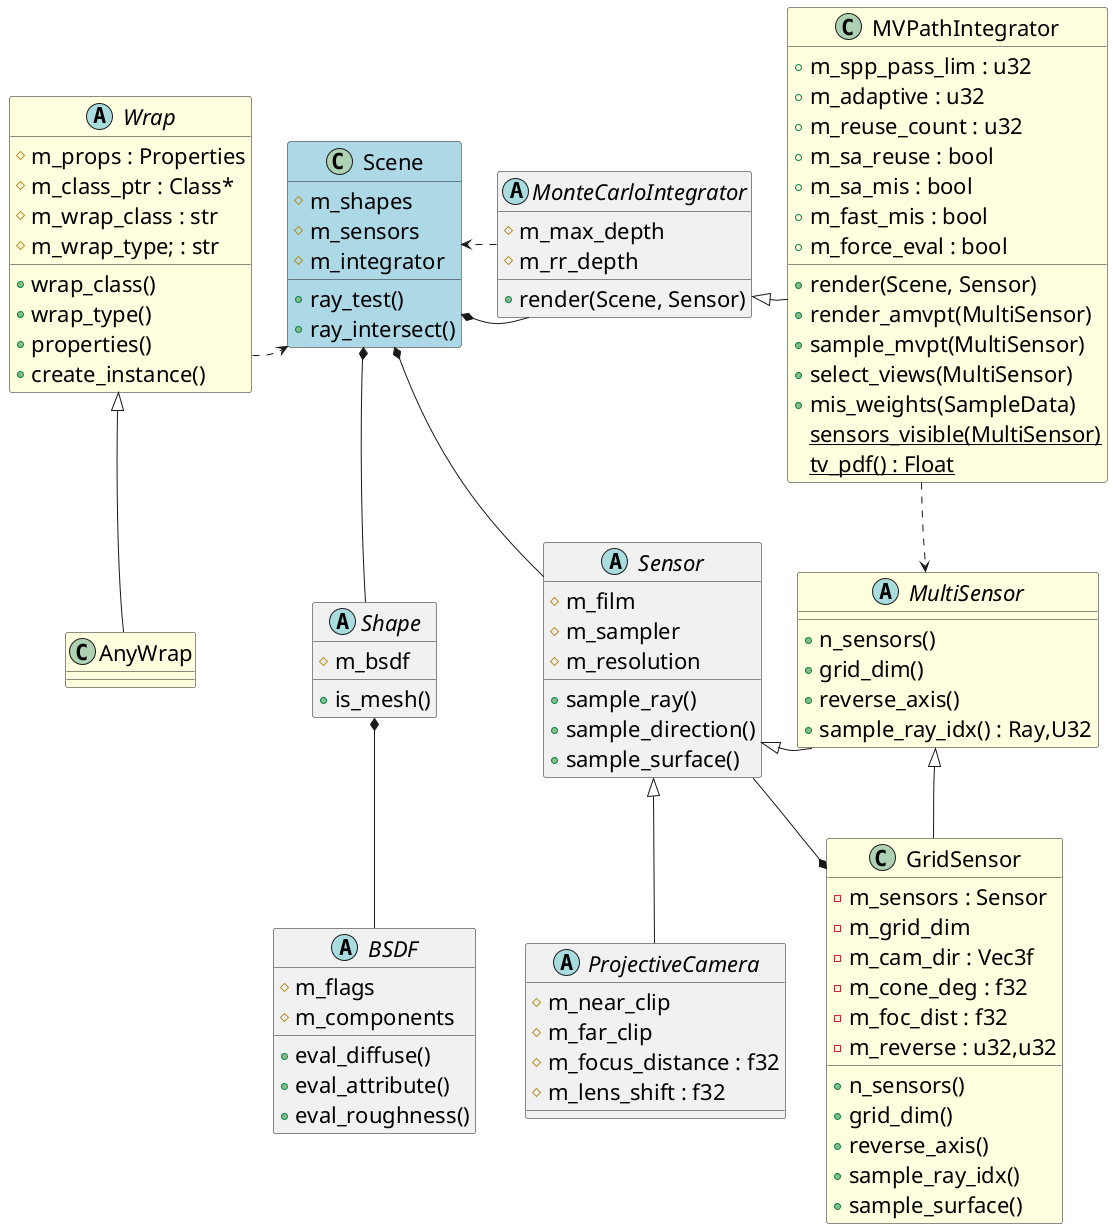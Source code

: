 @startuml
skinparam defaultFontName Arial
skinparam classFontSize 24
skinparam defaultFontSize 22

abstract class MonteCarloIntegrator{
    # m_max_depth
    # m_rr_depth
    + render(Scene, Sensor)
}

class MVPathIntegrator #lightyellow{
    + m_spp_pass_lim : u32 
    + m_adaptive : u32
    + m_reuse_count : u32
    + m_sa_reuse : bool
    + m_sa_mis : bool
    + m_fast_mis : bool
    + m_force_eval : bool
    + render(Scene, Sensor)
    + render_amvpt(MultiSensor) 
    + sample_mvpt(MultiSensor)
    + select_views(MultiSensor)
    + mis_weights(SampleData)
    {static} sensors_visible(MultiSensor)
    {static} tv_pdf() : Float
}

abstract class Shape {
    # m_bsdf
    + is_mesh()
}

abstract class Sensor {
    # m_film
    # m_sampler
    # m_resolution
    + sample_ray()
    + sample_direction()
    + sample_surface()
}

class Scene #lightblue {
    # m_shapes
    # m_sensors
    # m_integrator
    + ray_test()
    + ray_intersect()
}

abstract class BSDF {
    # m_flags
    # m_components
    + eval_diffuse()
    + eval_attribute()
    + eval_roughness()
}

abstract class MultiSensor #lightyellow {
    + n_sensors()
    + grid_dim()
    + reverse_axis()
    + sample_ray_idx() : Ray,U32
}

abstract class ProjectiveCamera {
    # m_near_clip
    # m_far_clip
    # m_focus_distance : f32
    # m_lens_shift : f32
}

class GridSensor #lightyellow{
    - m_sensors : Sensor
    - m_grid_dim
    - m_cam_dir : Vec3f
    - m_cone_deg : f32
    - m_foc_dist : f32
    - m_reverse : u32,u32
    + n_sensors()
    + grid_dim()
    + reverse_axis()
    + sample_ray_idx()
    + sample_surface()
}

abstract class Wrap #lightyellow{
    # m_props : Properties
    # m_class_ptr : Class* 
    # m_wrap_class : str
    # m_wrap_type; : str
    + wrap_class()
    + wrap_type()
    + properties()
    + create_instance()
}
class AnyWrap #lightyellow{
    
}

Sensor <|-- ProjectiveCamera
Sensor <|-- MultiSensor
MultiSensor <|-- GridSensor
Wrap <|-- AnyWrap
MonteCarloIntegrator <|-- MVPathIntegrator

GridSensor *-- Sensor  
Scene *-- Shape  
Scene *-- Sensor
Scene *-- MonteCarloIntegrator    
Wrap .d.> Scene    
MonteCarloIntegrator ..> Scene  
MVPathIntegrator ..> MultiSensor
Shape *-- BSDF  



MultiSensor -[hidden]d-> GridSensor
Scene -[hidden]l-> Wrap
Scene -[hidden]d-> Shape
Scene -[hidden]d-> Sensor
Scene -[hidden]r-> MonteCarloIntegrator
MonteCarloIntegrator -[hidden]r-> MVPathIntegrator

MVPathIntegrator -[hidden]d-> MultiSensor

MVPathIntegrator -[hidden]d-> MultiSensor
Sensor -[hidden]r-> MultiSensor
Wrap -[hidden]d-> AnyWrap
AnyWrap -[hidden]r-> Shape
ProjectiveCamera -[hidden]r-> GridSensor

/'

MultiSensor -[hidden]d-> GridSensor
Scene -[hidden]l-> Wrap
Scene -[hidden]d-> Shape
Scene -[hidden]d-> Sensor
Scene -[hidden]r-> MonteCarloIntegrator
MonteCarloIntegrator -[hidden]r-> MVPathIntegrator

MVPathIntegrator -[hidden]d-> MultiSensor

MVPathIntegrator -[hidden]d-> MultiSensor
Shape -[hidden]r-> Sensor
Sensor -[hidden]r-> MultiSensor
Wrap -[hidden]d-> AnyWrap
AnyWrap -[hidden]r-> Shape
BSDF -[hidden]r-> ProjectiveCamera
ProjectiveCamera -[hidden]r-> GridSensor
'/


/'
MultiSensor -[hidden]d-> GridSensor
Scene -[hidden]d-> Wrap
Scene -[hidden]d-> Shape
Scene -[hidden]d-> Sensor
Scene -[hidden]r-> MonteCarloIntegrator
MVPathIntegrator -[hidden]d-> MultiSensor

MVPathIntegrator -[hidden]d-> MultiSensor
Wrap -[hidden]r-> Shape
Shape -[hidden]r-> Sensor
Sensor -[hidden]r-> MultiSensor
Wrap -[hidden]d-> AnyWrap
AnyWrap -[hidden]r-> BSDF
BSDF -[hidden]r-> ProjectiveCamera
ProjectiveCamera -[hidden]r-> GridSensor
'/
'GridSensor -[hidden]r-> Sensor'
'Sensor -[hidden]r-> BSDF'
'Sensor -[hidden]d-> GridSensor'
'Sensor -[hidden]r-> MultiSensor'
'Scene -[hidden]l-> Wrap'
'GridSensor -[hidden]r-> MultiSensor'
'MonteCarloIntegrator -[hidden]r-> MVPathIntegrator'


@enduml
